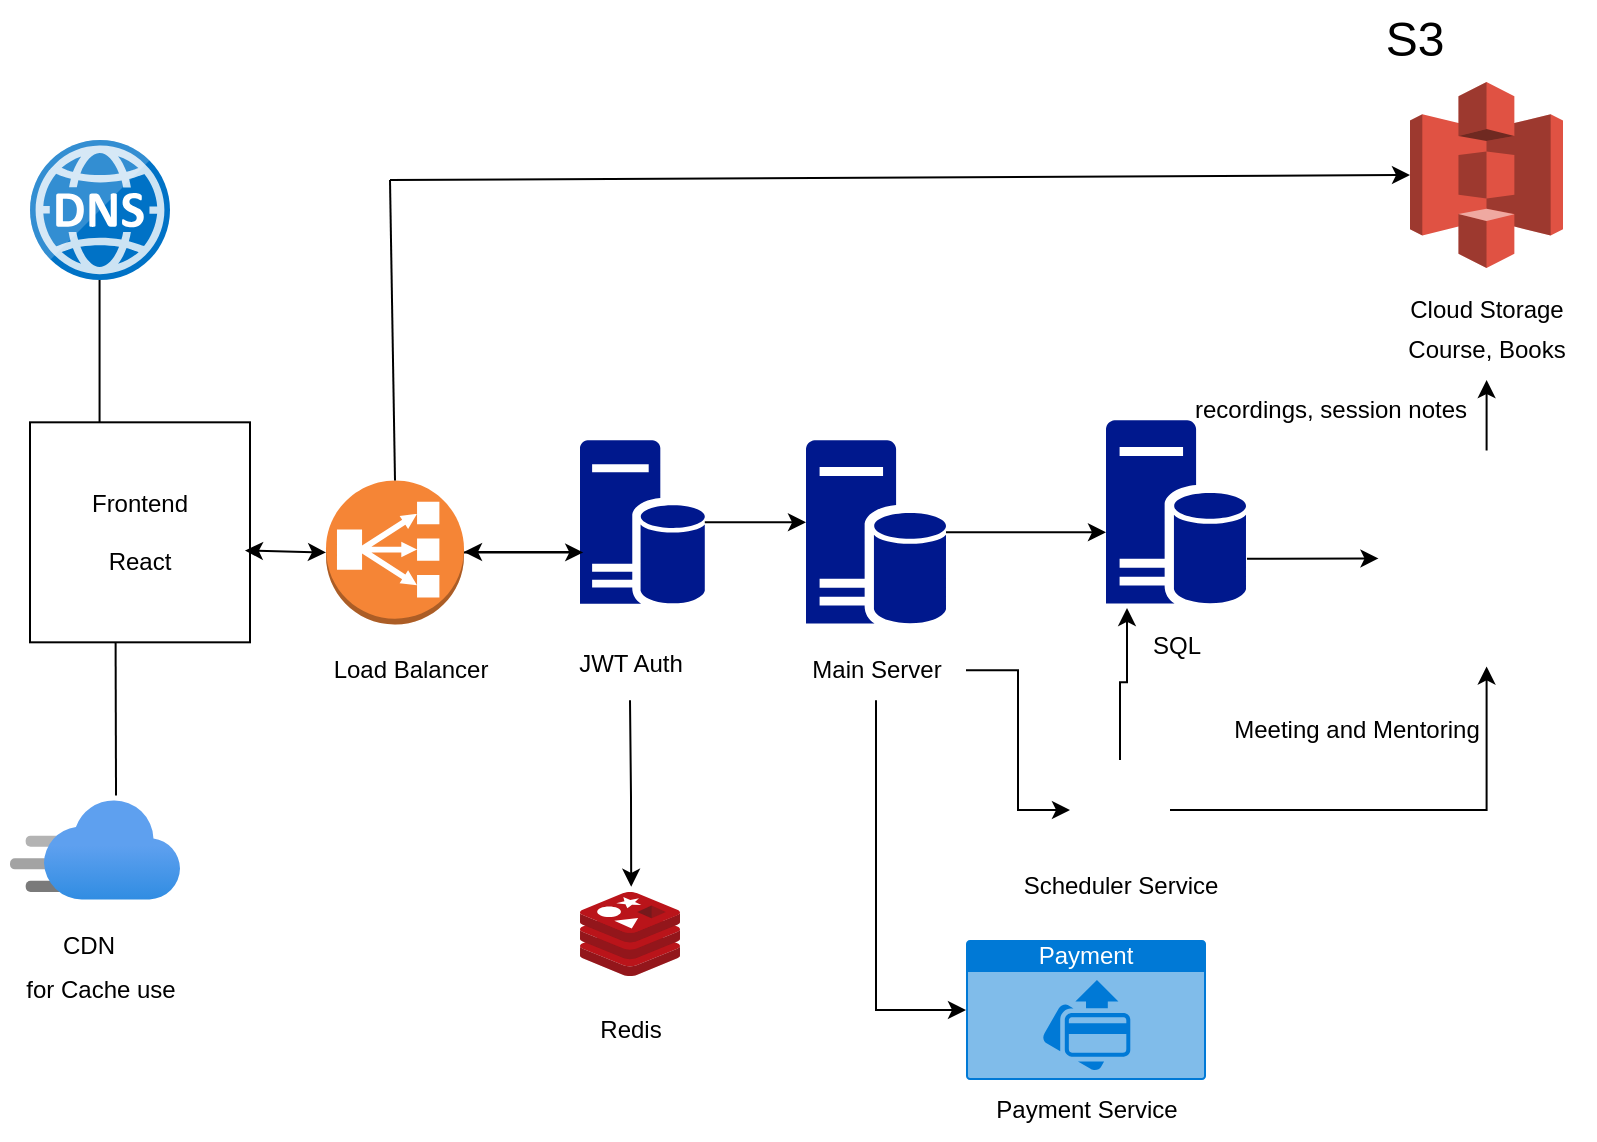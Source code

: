 <mxfile version="26.2.14">
  <diagram name="Page-1" id="CDPY-f1KjxKO8-rPxaq9">
    <mxGraphModel dx="1042" dy="574" grid="1" gridSize="10" guides="1" tooltips="1" connect="1" arrows="1" fold="1" page="1" pageScale="1" pageWidth="850" pageHeight="1100" math="0" shadow="0">
      <root>
        <mxCell id="0" />
        <mxCell id="1" parent="0" />
        <mxCell id="4jTxZUCRyU9lTVDMuaN4-1" value="" style="image;sketch=0;aspect=fixed;html=1;points=[];align=center;fontSize=12;image=img/lib/mscae/DNS.svg;" parent="1" vertex="1">
          <mxGeometry x="60" y="100" width="70" height="70" as="geometry" />
        </mxCell>
        <mxCell id="4jTxZUCRyU9lTVDMuaN4-3" value="" style="image;aspect=fixed;html=1;points=[];align=center;fontSize=12;image=img/lib/azure2/networking/CDN_Profiles.svg;" parent="1" vertex="1">
          <mxGeometry x="50" y="430" width="85" height="50" as="geometry" />
        </mxCell>
        <mxCell id="4jTxZUCRyU9lTVDMuaN4-5" value="for Cache use" style="text;html=1;align=center;verticalAlign=middle;resizable=0;points=[];autosize=1;strokeColor=none;fillColor=none;" parent="1" vertex="1">
          <mxGeometry x="45" y="510" width="100" height="30" as="geometry" />
        </mxCell>
        <mxCell id="4jTxZUCRyU9lTVDMuaN4-6" value="" style="outlineConnect=0;dashed=0;verticalLabelPosition=bottom;verticalAlign=top;align=center;html=1;shape=mxgraph.aws3.classic_load_balancer;fillColor=#F58536;gradientColor=none;" parent="1" vertex="1">
          <mxGeometry x="208" y="270.22" width="69" height="72" as="geometry" />
        </mxCell>
        <mxCell id="4jTxZUCRyU9lTVDMuaN4-47" value="" style="edgeStyle=orthogonalEdgeStyle;rounded=0;orthogonalLoop=1;jettySize=auto;html=1;" parent="1" source="4jTxZUCRyU9lTVDMuaN4-7" target="4jTxZUCRyU9lTVDMuaN4-9" edge="1">
          <mxGeometry relative="1" as="geometry">
            <Array as="points">
              <mxPoint x="450" y="291" />
              <mxPoint x="450" y="291" />
            </Array>
          </mxGeometry>
        </mxCell>
        <mxCell id="4jTxZUCRyU9lTVDMuaN4-51" style="edgeStyle=orthogonalEdgeStyle;rounded=0;orthogonalLoop=1;jettySize=auto;html=1;" parent="1" source="4jTxZUCRyU9lTVDMuaN4-7" target="4jTxZUCRyU9lTVDMuaN4-6" edge="1">
          <mxGeometry relative="1" as="geometry">
            <Array as="points">
              <mxPoint x="330" y="306" />
              <mxPoint x="330" y="306" />
            </Array>
          </mxGeometry>
        </mxCell>
        <mxCell id="4jTxZUCRyU9lTVDMuaN4-7" value="" style="sketch=0;aspect=fixed;pointerEvents=1;shadow=0;dashed=0;html=1;strokeColor=none;labelPosition=center;verticalLabelPosition=bottom;verticalAlign=top;align=center;fillColor=#00188D;shape=mxgraph.mscae.enterprise.database_server" parent="1" vertex="1">
          <mxGeometry x="335" y="250.11" width="62.4" height="82.11" as="geometry" />
        </mxCell>
        <mxCell id="4jTxZUCRyU9lTVDMuaN4-8" value="JWT Auth" style="text;html=1;align=center;verticalAlign=middle;resizable=0;points=[];autosize=1;strokeColor=none;fillColor=none;" parent="1" vertex="1">
          <mxGeometry x="320" y="347.11" width="80" height="30" as="geometry" />
        </mxCell>
        <mxCell id="4jTxZUCRyU9lTVDMuaN4-37" value="" style="edgeStyle=orthogonalEdgeStyle;rounded=0;orthogonalLoop=1;jettySize=auto;html=1;" parent="1" source="4jTxZUCRyU9lTVDMuaN4-9" target="4jTxZUCRyU9lTVDMuaN4-12" edge="1">
          <mxGeometry relative="1" as="geometry">
            <Array as="points">
              <mxPoint x="588" y="296" />
              <mxPoint x="588" y="296" />
            </Array>
          </mxGeometry>
        </mxCell>
        <mxCell id="4jTxZUCRyU9lTVDMuaN4-9" value="" style="sketch=0;aspect=fixed;pointerEvents=1;shadow=0;dashed=0;html=1;strokeColor=none;labelPosition=center;verticalLabelPosition=bottom;verticalAlign=top;align=center;fillColor=#00188D;shape=mxgraph.mscae.enterprise.database_server" parent="1" vertex="1">
          <mxGeometry x="448" y="250.11" width="70" height="92.11" as="geometry" />
        </mxCell>
        <mxCell id="4jTxZUCRyU9lTVDMuaN4-62" style="edgeStyle=orthogonalEdgeStyle;rounded=0;orthogonalLoop=1;jettySize=auto;html=1;entryX=0;entryY=0.5;entryDx=0;entryDy=0;" parent="1" source="4jTxZUCRyU9lTVDMuaN4-10" target="4jTxZUCRyU9lTVDMuaN4-61" edge="1">
          <mxGeometry relative="1" as="geometry" />
        </mxCell>
        <mxCell id="4jTxZUCRyU9lTVDMuaN4-10" value="Main Server" style="text;html=1;align=center;verticalAlign=middle;resizable=0;points=[];autosize=1;strokeColor=none;fillColor=none;" parent="1" vertex="1">
          <mxGeometry x="438" y="350.11" width="90" height="30" as="geometry" />
        </mxCell>
        <mxCell id="4jTxZUCRyU9lTVDMuaN4-12" value="" style="sketch=0;aspect=fixed;pointerEvents=1;shadow=0;dashed=0;html=1;strokeColor=none;labelPosition=center;verticalLabelPosition=bottom;verticalAlign=top;align=center;fillColor=#00188D;shape=mxgraph.mscae.enterprise.database_server" parent="1" vertex="1">
          <mxGeometry x="598" y="240.11" width="70" height="92.11" as="geometry" />
        </mxCell>
        <mxCell id="4jTxZUCRyU9lTVDMuaN4-13" value="SQL" style="text;html=1;align=center;verticalAlign=middle;resizable=0;points=[];autosize=1;strokeColor=none;fillColor=none;" parent="1" vertex="1">
          <mxGeometry x="608" y="338.11" width="50" height="30" as="geometry" />
        </mxCell>
        <mxCell id="4jTxZUCRyU9lTVDMuaN4-15" value="" style="outlineConnect=0;dashed=0;verticalLabelPosition=bottom;verticalAlign=top;align=center;html=1;shape=mxgraph.aws3.s3;fillColor=#E05243;gradientColor=none;" parent="1" vertex="1">
          <mxGeometry x="750" y="71" width="76.5" height="93" as="geometry" />
        </mxCell>
        <mxCell id="4jTxZUCRyU9lTVDMuaN4-16" value="Cloud Storage" style="text;html=1;align=center;verticalAlign=middle;resizable=0;points=[];autosize=1;strokeColor=none;fillColor=none;" parent="1" vertex="1">
          <mxGeometry x="738.25" y="170" width="100" height="30" as="geometry" />
        </mxCell>
        <mxCell id="4jTxZUCRyU9lTVDMuaN4-17" value="&lt;font style=&quot;font-size: 24px;&quot;&gt;S3&lt;/font&gt;" style="text;html=1;align=center;verticalAlign=middle;resizable=0;points=[];autosize=1;strokeColor=none;fillColor=none;" parent="1" vertex="1">
          <mxGeometry x="726.5" y="30" width="50" height="40" as="geometry" />
        </mxCell>
        <mxCell id="4jTxZUCRyU9lTVDMuaN4-18" value="Course, Books" style="text;html=1;align=center;verticalAlign=middle;resizable=0;points=[];autosize=1;strokeColor=none;fillColor=none;" parent="1" vertex="1">
          <mxGeometry x="738.25" y="190" width="100" height="30" as="geometry" />
        </mxCell>
        <mxCell id="4jTxZUCRyU9lTVDMuaN4-20" value="Payment" style="html=1;whiteSpace=wrap;strokeColor=none;fillColor=#0079D6;labelPosition=center;verticalLabelPosition=middle;verticalAlign=top;align=center;fontSize=12;outlineConnect=0;spacingTop=-6;fontColor=#FFFFFF;sketch=0;shape=mxgraph.sitemap.payment;" parent="1" vertex="1">
          <mxGeometry x="528" y="500" width="120" height="70" as="geometry" />
        </mxCell>
        <mxCell id="4jTxZUCRyU9lTVDMuaN4-21" value="Payment Service" style="text;html=1;align=center;verticalAlign=middle;resizable=0;points=[];autosize=1;strokeColor=none;fillColor=none;" parent="1" vertex="1">
          <mxGeometry x="533" y="570" width="110" height="30" as="geometry" />
        </mxCell>
        <mxCell id="4jTxZUCRyU9lTVDMuaN4-23" value="" style="endArrow=none;html=1;rounded=0;exitX=0.428;exitY=0.005;exitDx=0;exitDy=0;exitPerimeter=0;entryX=0.497;entryY=1;entryDx=0;entryDy=0;entryPerimeter=0;" parent="1" target="4jTxZUCRyU9lTVDMuaN4-1" edge="1">
          <mxGeometry width="50" height="50" relative="1" as="geometry">
            <mxPoint x="94.784" y="242.86" as="sourcePoint" />
            <mxPoint x="180" y="170" as="targetPoint" />
          </mxGeometry>
        </mxCell>
        <mxCell id="4jTxZUCRyU9lTVDMuaN4-25" value="" style="endArrow=none;html=1;rounded=0;entryX=0.389;entryY=0.977;entryDx=0;entryDy=0;exitX=0.612;exitY=0.036;exitDx=0;exitDy=0;exitPerimeter=0;entryPerimeter=0;" parent="1" target="4jTxZUCRyU9lTVDMuaN4-39" edge="1">
          <mxGeometry width="50" height="50" relative="1" as="geometry">
            <mxPoint x="103.01" y="427.8" as="sourcePoint" />
            <mxPoint x="104.99" y="366.22" as="targetPoint" />
          </mxGeometry>
        </mxCell>
        <mxCell id="4jTxZUCRyU9lTVDMuaN4-27" value="Load Balancer" style="text;html=1;align=center;verticalAlign=middle;resizable=0;points=[];autosize=1;strokeColor=none;fillColor=none;" parent="1" vertex="1">
          <mxGeometry x="200" y="350.11" width="100" height="30" as="geometry" />
        </mxCell>
        <mxCell id="4jTxZUCRyU9lTVDMuaN4-33" value="" style="endArrow=classic;html=1;rounded=0;entryX=0;entryY=0.5;entryDx=0;entryDy=0;entryPerimeter=0;" parent="1" target="4jTxZUCRyU9lTVDMuaN4-15" edge="1">
          <mxGeometry width="50" height="50" relative="1" as="geometry">
            <mxPoint x="240" y="120" as="sourcePoint" />
            <mxPoint x="630" y="140" as="targetPoint" />
          </mxGeometry>
        </mxCell>
        <mxCell id="4jTxZUCRyU9lTVDMuaN4-39" value="Frontend&lt;div&gt;&lt;br&gt;&lt;/div&gt;&lt;div&gt;React&lt;/div&gt;" style="whiteSpace=wrap;html=1;aspect=fixed;" parent="1" vertex="1">
          <mxGeometry x="60" y="241.16" width="110" height="110" as="geometry" />
        </mxCell>
        <mxCell id="4jTxZUCRyU9lTVDMuaN4-43" value="" style="endArrow=none;html=1;rounded=0;exitX=0.5;exitY=0;exitDx=0;exitDy=0;exitPerimeter=0;" parent="1" source="4jTxZUCRyU9lTVDMuaN4-6" edge="1">
          <mxGeometry width="50" height="50" relative="1" as="geometry">
            <mxPoint x="200" y="190" as="sourcePoint" />
            <mxPoint x="240" y="120" as="targetPoint" />
          </mxGeometry>
        </mxCell>
        <mxCell id="4jTxZUCRyU9lTVDMuaN4-44" value="" style="image;sketch=0;aspect=fixed;html=1;points=[];align=center;fontSize=12;image=img/lib/mscae/Cache_Redis_Product.svg;" parent="1" vertex="1">
          <mxGeometry x="335" y="476" width="50" height="42" as="geometry" />
        </mxCell>
        <mxCell id="4jTxZUCRyU9lTVDMuaN4-45" value="Redis" style="text;html=1;align=center;verticalAlign=middle;resizable=0;points=[];autosize=1;strokeColor=none;fillColor=none;" parent="1" vertex="1">
          <mxGeometry x="335" y="530" width="50" height="30" as="geometry" />
        </mxCell>
        <mxCell id="4jTxZUCRyU9lTVDMuaN4-46" style="edgeStyle=orthogonalEdgeStyle;rounded=0;orthogonalLoop=1;jettySize=auto;html=1;entryX=0.512;entryY=-0.062;entryDx=0;entryDy=0;entryPerimeter=0;" parent="1" target="4jTxZUCRyU9lTVDMuaN4-44" edge="1">
          <mxGeometry relative="1" as="geometry">
            <mxPoint x="360" y="380.11" as="sourcePoint" />
          </mxGeometry>
        </mxCell>
        <mxCell id="4jTxZUCRyU9lTVDMuaN4-48" style="edgeStyle=orthogonalEdgeStyle;rounded=0;orthogonalLoop=1;jettySize=auto;html=1;entryX=0.026;entryY=0.683;entryDx=0;entryDy=0;entryPerimeter=0;" parent="1" source="4jTxZUCRyU9lTVDMuaN4-6" target="4jTxZUCRyU9lTVDMuaN4-7" edge="1">
          <mxGeometry relative="1" as="geometry" />
        </mxCell>
        <mxCell id="4jTxZUCRyU9lTVDMuaN4-49" value="CDN" style="text;html=1;align=center;verticalAlign=middle;resizable=0;points=[];autosize=1;strokeColor=none;fillColor=none;" parent="1" vertex="1">
          <mxGeometry x="64" y="488" width="50" height="30" as="geometry" />
        </mxCell>
        <mxCell id="4jTxZUCRyU9lTVDMuaN4-50" value="" style="endArrow=classic;startArrow=classic;html=1;rounded=0;entryX=0;entryY=0.5;entryDx=0;entryDy=0;entryPerimeter=0;exitX=0.977;exitY=0.583;exitDx=0;exitDy=0;exitPerimeter=0;" parent="1" source="4jTxZUCRyU9lTVDMuaN4-39" target="4jTxZUCRyU9lTVDMuaN4-6" edge="1">
          <mxGeometry width="50" height="50" relative="1" as="geometry">
            <mxPoint x="160" y="430" as="sourcePoint" />
            <mxPoint x="210" y="380" as="targetPoint" />
          </mxGeometry>
        </mxCell>
        <mxCell id="4jTxZUCRyU9lTVDMuaN4-57" value="" style="edgeStyle=orthogonalEdgeStyle;rounded=0;orthogonalLoop=1;jettySize=auto;html=1;" parent="1" source="4jTxZUCRyU9lTVDMuaN4-52" target="4jTxZUCRyU9lTVDMuaN4-18" edge="1">
          <mxGeometry relative="1" as="geometry" />
        </mxCell>
        <mxCell id="4jTxZUCRyU9lTVDMuaN4-52" value="" style="shape=image;html=1;verticalAlign=top;verticalLabelPosition=bottom;labelBackgroundColor=#ffffff;imageAspect=0;aspect=fixed;image=https://cdn2.iconfinder.com/data/icons/social-media-2421/512/Zoom-128.png;fillColor=#4488FF;" parent="1" vertex="1">
          <mxGeometry x="734.25" y="255.22" width="108" height="108" as="geometry" />
        </mxCell>
        <mxCell id="4jTxZUCRyU9lTVDMuaN4-55" value="" style="endArrow=classic;html=1;rounded=0;exitX=1.007;exitY=0.752;exitDx=0;exitDy=0;exitPerimeter=0;entryX=0;entryY=0.5;entryDx=0;entryDy=0;" parent="1" source="4jTxZUCRyU9lTVDMuaN4-12" target="4jTxZUCRyU9lTVDMuaN4-52" edge="1">
          <mxGeometry width="50" height="50" relative="1" as="geometry">
            <mxPoint x="760" y="440" as="sourcePoint" />
            <mxPoint x="734" y="306" as="targetPoint" />
          </mxGeometry>
        </mxCell>
        <mxCell id="4jTxZUCRyU9lTVDMuaN4-56" value="Meeting and Mentoring" style="text;html=1;align=center;verticalAlign=middle;resizable=0;points=[];autosize=1;strokeColor=none;fillColor=none;" parent="1" vertex="1">
          <mxGeometry x="648" y="380" width="150" height="30" as="geometry" />
        </mxCell>
        <mxCell id="4jTxZUCRyU9lTVDMuaN4-58" value="recordings, session notes" style="text;html=1;align=center;verticalAlign=middle;resizable=0;points=[];autosize=1;strokeColor=none;fillColor=none;" parent="1" vertex="1">
          <mxGeometry x="630" y="220" width="160" height="30" as="geometry" />
        </mxCell>
        <mxCell id="4jTxZUCRyU9lTVDMuaN4-59" style="edgeStyle=orthogonalEdgeStyle;rounded=0;orthogonalLoop=1;jettySize=auto;html=1;entryX=0;entryY=0.5;entryDx=0;entryDy=0;entryPerimeter=0;" parent="1" source="4jTxZUCRyU9lTVDMuaN4-10" target="4jTxZUCRyU9lTVDMuaN4-20" edge="1">
          <mxGeometry relative="1" as="geometry" />
        </mxCell>
        <mxCell id="4jTxZUCRyU9lTVDMuaN4-65" style="edgeStyle=orthogonalEdgeStyle;rounded=0;orthogonalLoop=1;jettySize=auto;html=1;" parent="1" source="4jTxZUCRyU9lTVDMuaN4-61" target="4jTxZUCRyU9lTVDMuaN4-52" edge="1">
          <mxGeometry relative="1" as="geometry" />
        </mxCell>
        <mxCell id="4jTxZUCRyU9lTVDMuaN4-61" value="" style="shape=image;html=1;verticalAlign=top;verticalLabelPosition=bottom;labelBackgroundColor=#ffffff;imageAspect=0;aspect=fixed;image=https://cdn0.iconfinder.com/data/icons/simple-lines-filled/32/34_Date_Calendar_Paper_Scheduler_Event_Week-128.png" parent="1" vertex="1">
          <mxGeometry x="580" y="410" width="50" height="50" as="geometry" />
        </mxCell>
        <mxCell id="4jTxZUCRyU9lTVDMuaN4-63" value="Scheduler Service" style="text;html=1;align=center;verticalAlign=middle;resizable=0;points=[];autosize=1;strokeColor=none;fillColor=none;" parent="1" vertex="1">
          <mxGeometry x="545" y="458" width="120" height="30" as="geometry" />
        </mxCell>
        <mxCell id="4jTxZUCRyU9lTVDMuaN4-66" style="edgeStyle=orthogonalEdgeStyle;rounded=0;orthogonalLoop=1;jettySize=auto;html=1;entryX=0.15;entryY=1.019;entryDx=0;entryDy=0;entryPerimeter=0;" parent="1" source="4jTxZUCRyU9lTVDMuaN4-61" target="4jTxZUCRyU9lTVDMuaN4-12" edge="1">
          <mxGeometry relative="1" as="geometry" />
        </mxCell>
      </root>
    </mxGraphModel>
  </diagram>
</mxfile>
